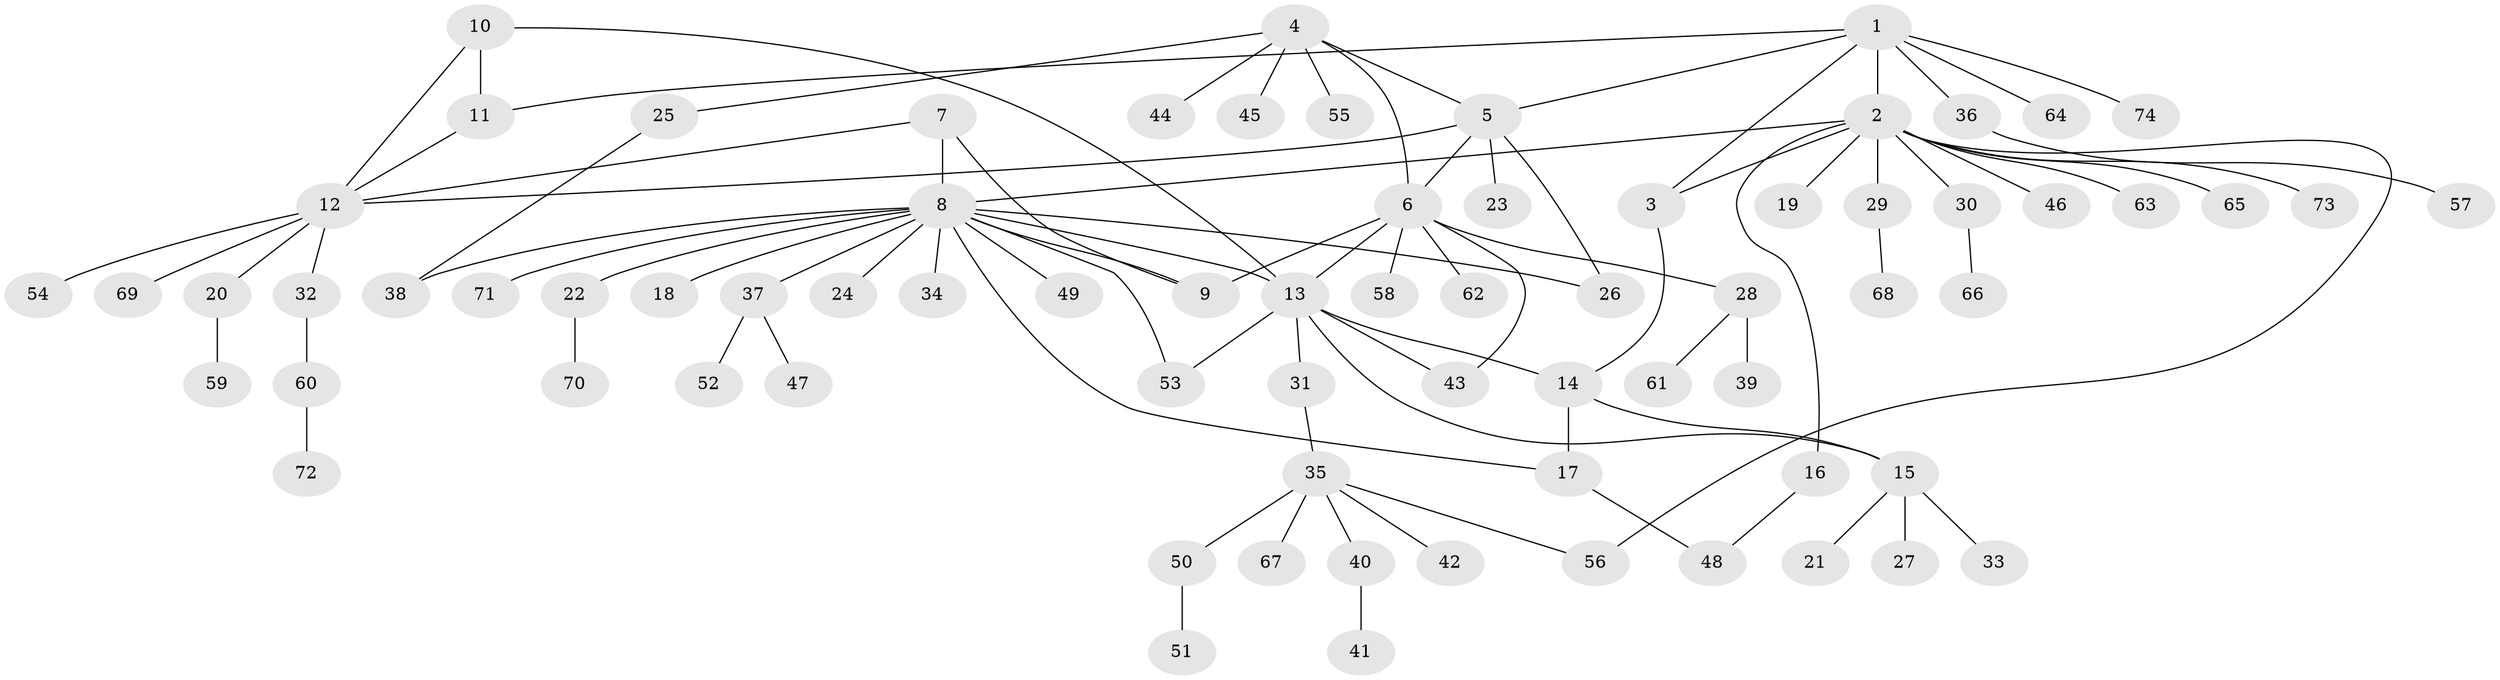 // coarse degree distribution, {3: 0.02702702702702703, 4: 0.05405405405405406, 10: 0.05405405405405406, 1: 0.7567567567567568, 8: 0.02702702702702703, 6: 0.02702702702702703, 11: 0.02702702702702703, 2: 0.02702702702702703}
// Generated by graph-tools (version 1.1) at 2025/59/03/04/25 21:59:08]
// undirected, 74 vertices, 91 edges
graph export_dot {
graph [start="1"]
  node [color=gray90,style=filled];
  1;
  2;
  3;
  4;
  5;
  6;
  7;
  8;
  9;
  10;
  11;
  12;
  13;
  14;
  15;
  16;
  17;
  18;
  19;
  20;
  21;
  22;
  23;
  24;
  25;
  26;
  27;
  28;
  29;
  30;
  31;
  32;
  33;
  34;
  35;
  36;
  37;
  38;
  39;
  40;
  41;
  42;
  43;
  44;
  45;
  46;
  47;
  48;
  49;
  50;
  51;
  52;
  53;
  54;
  55;
  56;
  57;
  58;
  59;
  60;
  61;
  62;
  63;
  64;
  65;
  66;
  67;
  68;
  69;
  70;
  71;
  72;
  73;
  74;
  1 -- 2;
  1 -- 3;
  1 -- 5;
  1 -- 11;
  1 -- 36;
  1 -- 64;
  1 -- 74;
  2 -- 3;
  2 -- 8;
  2 -- 16;
  2 -- 19;
  2 -- 29;
  2 -- 30;
  2 -- 46;
  2 -- 56;
  2 -- 63;
  2 -- 65;
  2 -- 73;
  3 -- 14;
  4 -- 5;
  4 -- 6;
  4 -- 25;
  4 -- 44;
  4 -- 45;
  4 -- 55;
  5 -- 6;
  5 -- 12;
  5 -- 23;
  5 -- 26;
  6 -- 9;
  6 -- 13;
  6 -- 28;
  6 -- 43;
  6 -- 58;
  6 -- 62;
  7 -- 8;
  7 -- 9;
  7 -- 12;
  8 -- 9;
  8 -- 13;
  8 -- 17;
  8 -- 18;
  8 -- 22;
  8 -- 24;
  8 -- 26;
  8 -- 34;
  8 -- 37;
  8 -- 38;
  8 -- 49;
  8 -- 53;
  8 -- 71;
  10 -- 11;
  10 -- 12;
  10 -- 13;
  11 -- 12;
  12 -- 20;
  12 -- 32;
  12 -- 54;
  12 -- 69;
  13 -- 14;
  13 -- 15;
  13 -- 31;
  13 -- 43;
  13 -- 53;
  14 -- 15;
  14 -- 17;
  15 -- 21;
  15 -- 27;
  15 -- 33;
  16 -- 48;
  17 -- 48;
  20 -- 59;
  22 -- 70;
  25 -- 38;
  28 -- 39;
  28 -- 61;
  29 -- 68;
  30 -- 66;
  31 -- 35;
  32 -- 60;
  35 -- 40;
  35 -- 42;
  35 -- 50;
  35 -- 56;
  35 -- 67;
  36 -- 57;
  37 -- 47;
  37 -- 52;
  40 -- 41;
  50 -- 51;
  60 -- 72;
}
